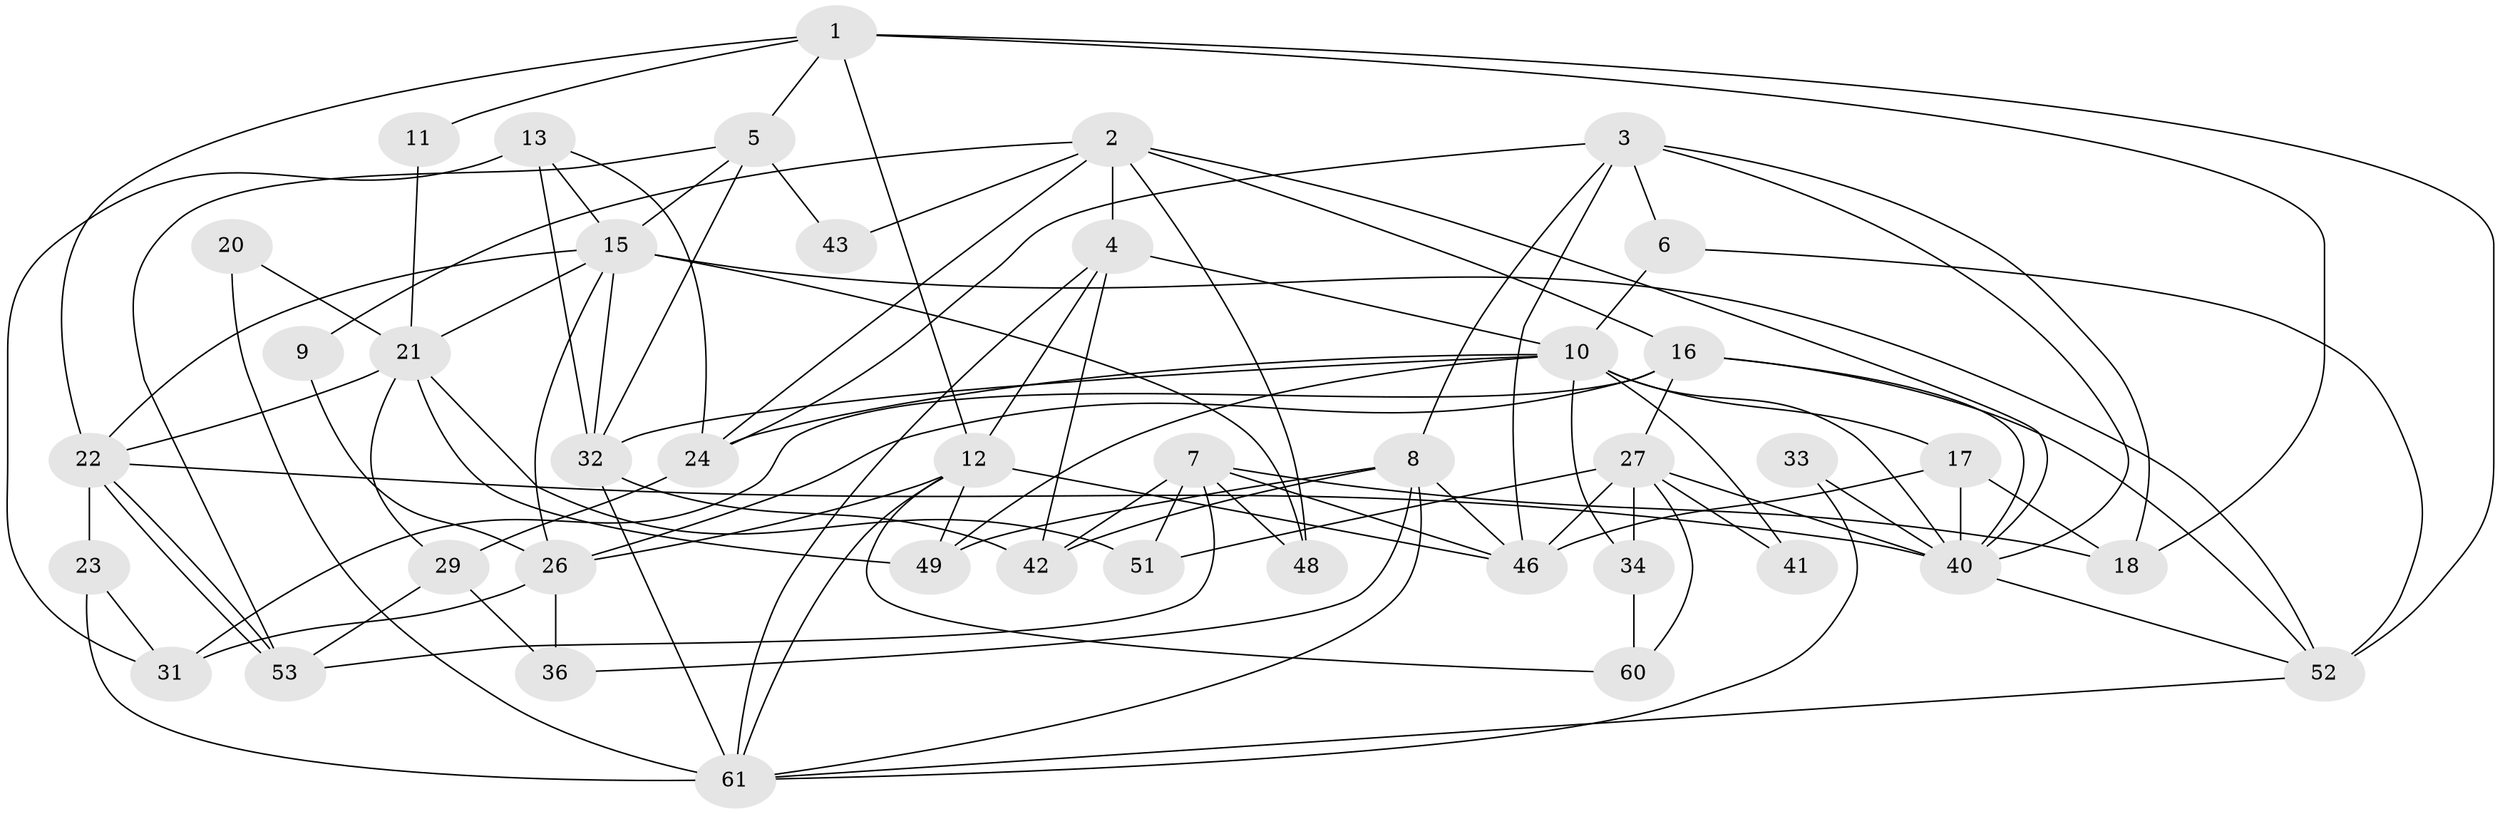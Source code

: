 // Generated by graph-tools (version 1.1) at 2025/23/03/03/25 07:23:57]
// undirected, 42 vertices, 102 edges
graph export_dot {
graph [start="1"]
  node [color=gray90,style=filled];
  1 [super="+55"];
  2 [super="+14"];
  3 [super="+19"];
  4 [super="+35"];
  5;
  6;
  7 [super="+37"];
  8 [super="+58"];
  9;
  10 [super="+65"];
  11;
  12 [super="+30"];
  13 [super="+47"];
  15 [super="+25"];
  16 [super="+38"];
  17;
  18 [super="+50"];
  20;
  21 [super="+45"];
  22 [super="+39"];
  23;
  24 [super="+28"];
  26 [super="+59"];
  27 [super="+57"];
  29;
  31;
  32 [super="+54"];
  33;
  34;
  36 [super="+44"];
  40 [super="+64"];
  41;
  42;
  43;
  46 [super="+56"];
  48;
  49;
  51;
  52 [super="+66"];
  53;
  60 [super="+62"];
  61 [super="+63"];
  1 -- 5;
  1 -- 18;
  1 -- 12;
  1 -- 11;
  1 -- 52;
  1 -- 22;
  2 -- 16;
  2 -- 48;
  2 -- 40;
  2 -- 43;
  2 -- 24;
  2 -- 9;
  2 -- 4;
  3 -- 6;
  3 -- 46;
  3 -- 18;
  3 -- 40;
  3 -- 24;
  3 -- 8;
  4 -- 12;
  4 -- 61 [weight=2];
  4 -- 42;
  4 -- 10;
  5 -- 32;
  5 -- 43;
  5 -- 53;
  5 -- 15;
  6 -- 52;
  6 -- 10;
  7 -- 42;
  7 -- 46;
  7 -- 48;
  7 -- 51;
  7 -- 53;
  7 -- 18;
  8 -- 36;
  8 -- 46;
  8 -- 49;
  8 -- 61;
  8 -- 42;
  9 -- 26;
  10 -- 24;
  10 -- 32;
  10 -- 34;
  10 -- 40;
  10 -- 41;
  10 -- 17;
  10 -- 49;
  11 -- 21;
  12 -- 46;
  12 -- 26;
  12 -- 60;
  12 -- 61;
  12 -- 49;
  13 -- 32 [weight=2];
  13 -- 15;
  13 -- 31 [weight=2];
  13 -- 24;
  15 -- 52;
  15 -- 48;
  15 -- 22;
  15 -- 26;
  15 -- 21;
  15 -- 32;
  16 -- 27;
  16 -- 26;
  16 -- 52;
  16 -- 40;
  16 -- 31;
  17 -- 46;
  17 -- 40;
  17 -- 18;
  20 -- 21;
  20 -- 61;
  21 -- 29;
  21 -- 51;
  21 -- 49;
  21 -- 22;
  22 -- 53;
  22 -- 53;
  22 -- 23;
  22 -- 40;
  23 -- 31;
  23 -- 61;
  24 -- 29;
  26 -- 36;
  26 -- 31;
  27 -- 40 [weight=2];
  27 -- 41;
  27 -- 34;
  27 -- 51;
  27 -- 60;
  27 -- 46;
  29 -- 53;
  29 -- 36;
  32 -- 61;
  32 -- 42;
  33 -- 61;
  33 -- 40;
  34 -- 60;
  40 -- 52;
  52 -- 61;
}
